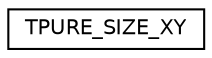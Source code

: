 digraph "Graphical Class Hierarchy"
{
 // LATEX_PDF_SIZE
  edge [fontname="Helvetica",fontsize="10",labelfontname="Helvetica",labelfontsize="10"];
  node [fontname="Helvetica",fontsize="10",shape=record];
  rankdir="LR";
  Node0 [label="TPURE_SIZE_XY",height=0.2,width=0.4,color="black", fillcolor="white", style="filled",URL="$struct_t_p_u_r_e___s_i_z_e___x_y.html",tooltip=" "];
}
